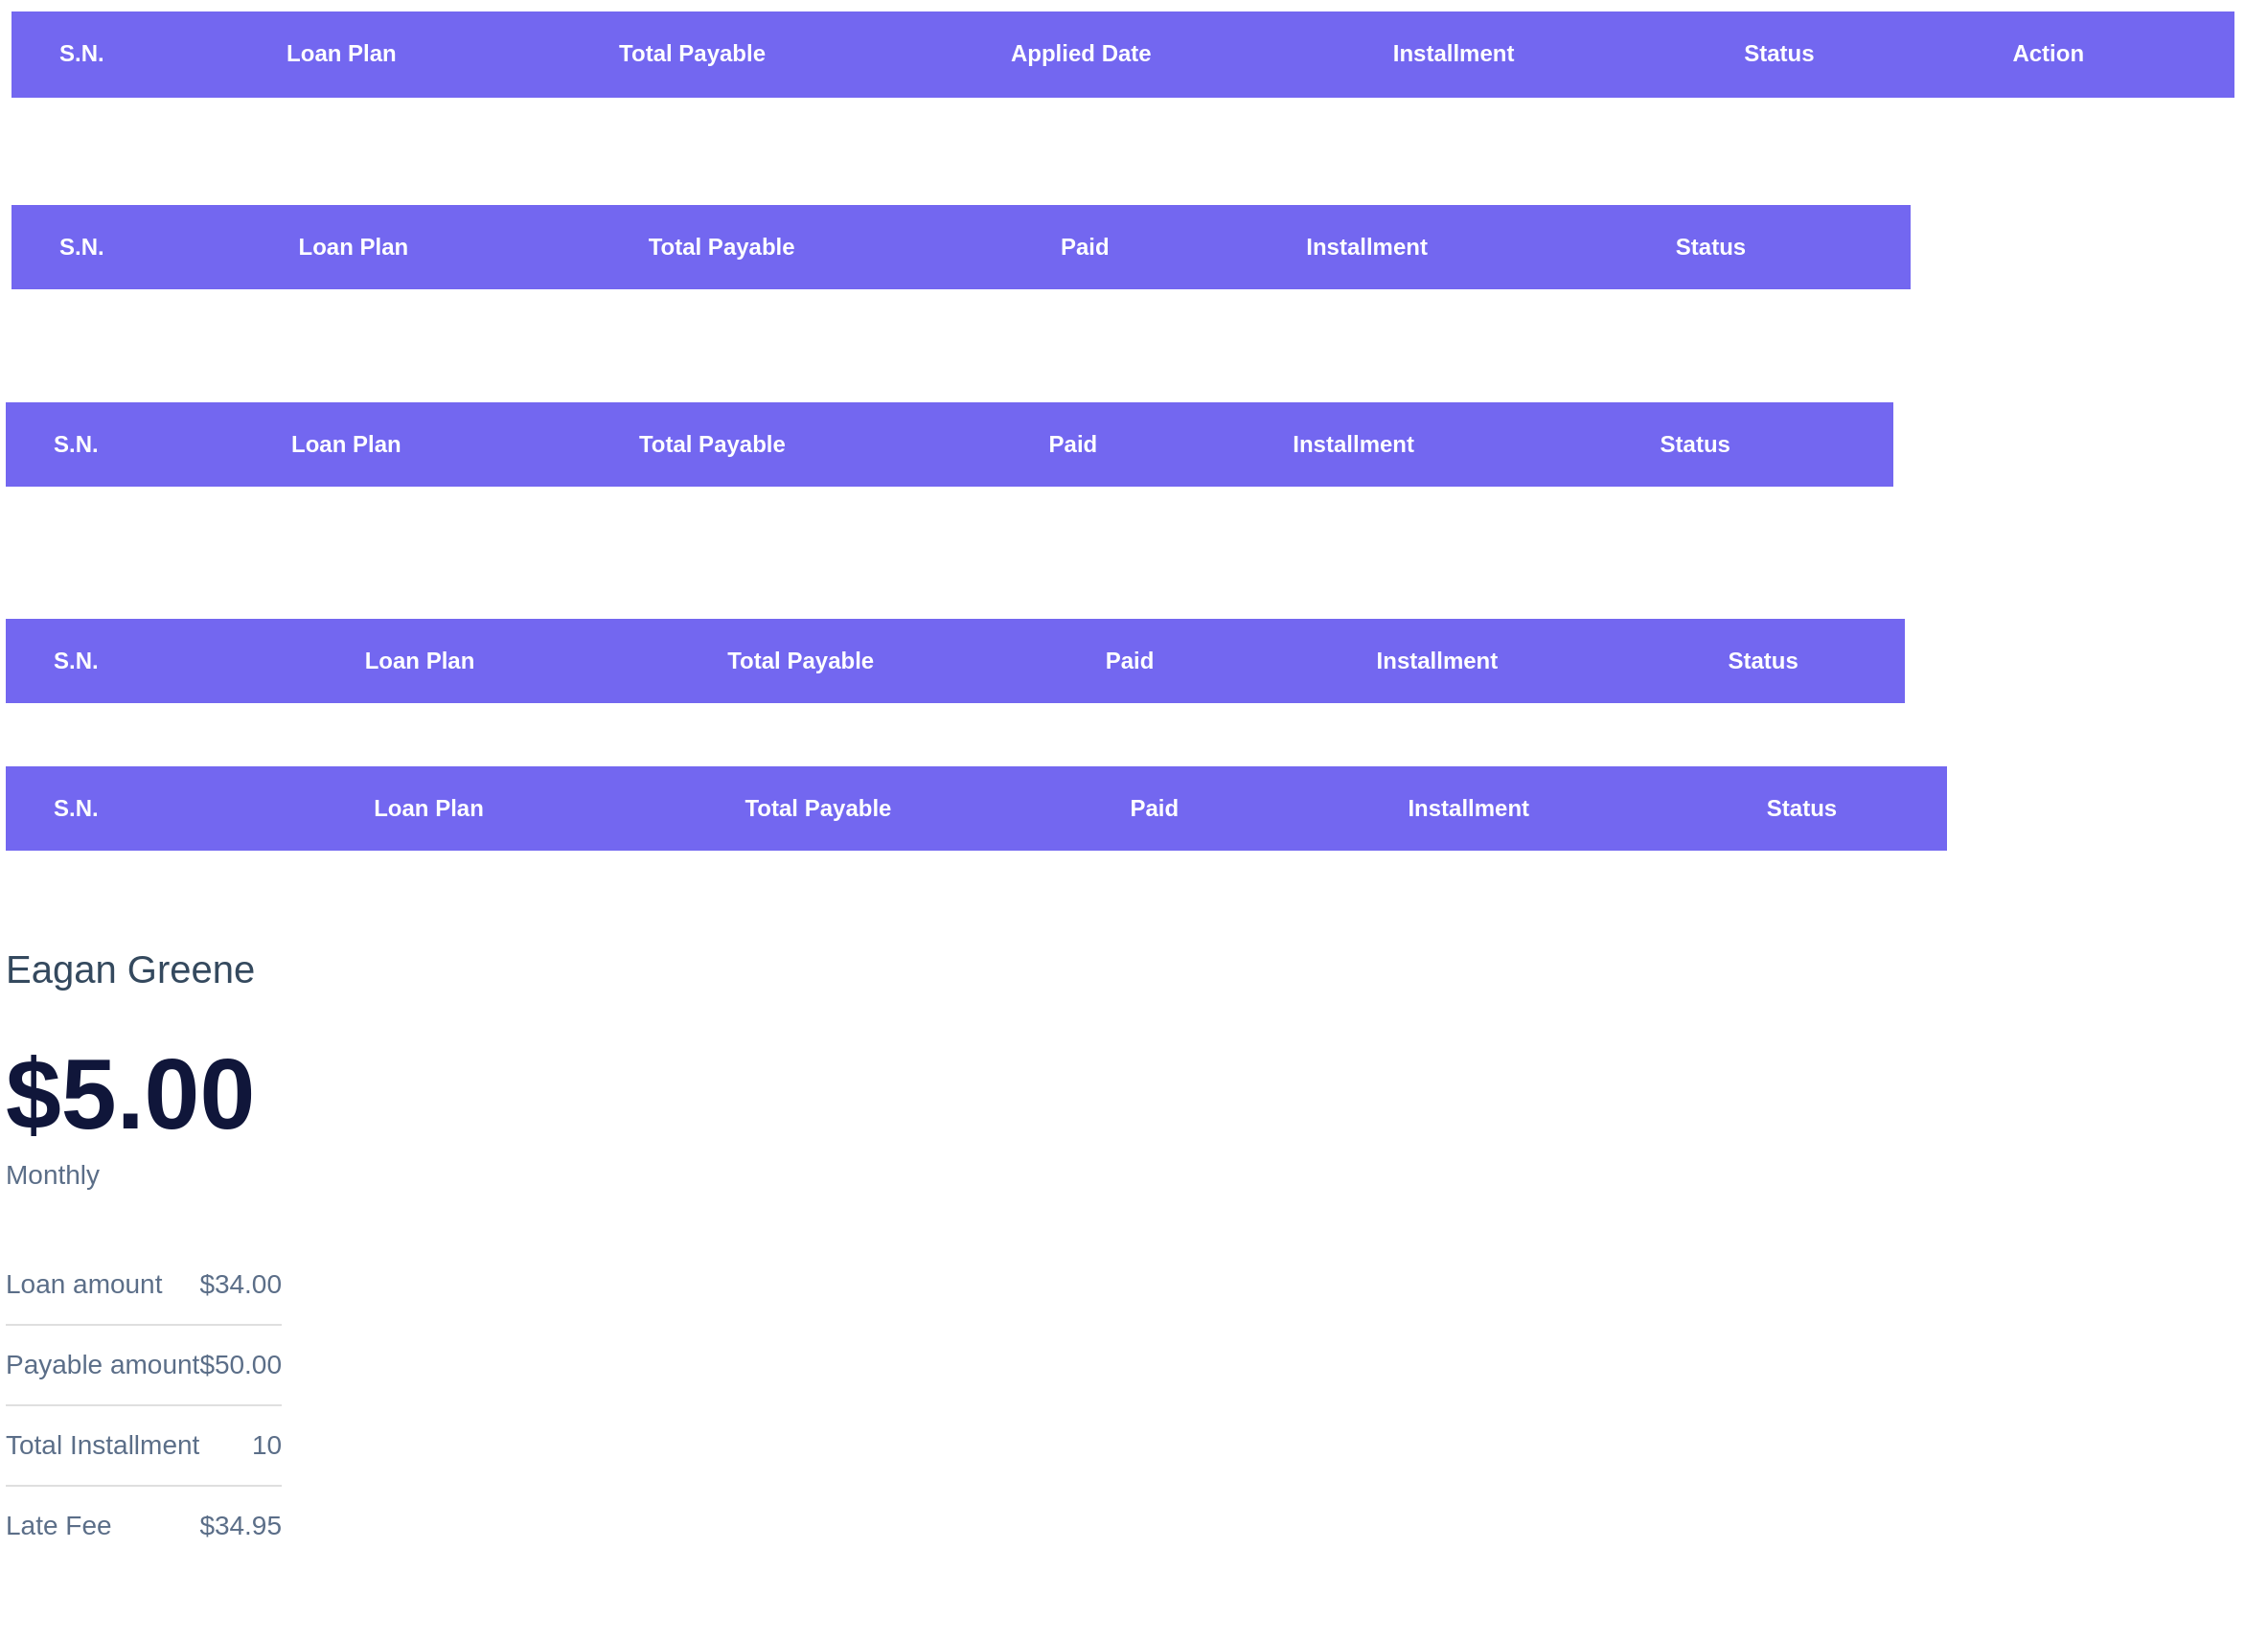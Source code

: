 <mxfile>
    <diagram id="7pBT7RrQmcITjA7JRtna" name="Page-1">
        <mxGraphModel dx="1787" dy="968" grid="0" gridSize="10" guides="1" tooltips="1" connect="1" arrows="1" fold="1" page="0" pageScale="1" pageWidth="850" pageHeight="1100" math="0" shadow="0">
            <root>
                <mxCell id="0"/>
                <mxCell id="1" parent="0"/>
                <mxCell id="15" value="&lt;table style=&quot;border-collapse: collapse; width: 1160.45px; margin-bottom: 0px; color: rgb(33, 37, 41); font-family: Bangla759, Montserrat, sans-serif; font-size: 24px; background-color: rgb(255, 255, 255);&quot; class=&quot;table table--light style--two&quot;&gt;&lt;thead style=&quot;box-sizing: border-box;&quot;&gt;&lt;tr style=&quot;box-sizing: border-box;&quot;&gt;&lt;th style=&quot;box-sizing: border-box; padding: 15px 25px; vertical-align: bottom; border: none; font-size: 0.75rem; color: rgb(255, 255, 255); background-color: rgb(115, 103, 240);&quot;&gt;S.N.&lt;/th&gt;&lt;th style=&quot;box-sizing: border-box; padding: 15px 25px; vertical-align: bottom; border: none; font-size: 0.75rem; color: rgb(255, 255, 255); background-color: rgb(115, 103, 240);&quot;&gt;Loan Plan&lt;/th&gt;&lt;th style=&quot;box-sizing: border-box; padding: 15px 25px; vertical-align: bottom; border: none; font-size: 0.75rem; color: rgb(255, 255, 255); background-color: rgb(115, 103, 240);&quot;&gt;Total Payable&lt;/th&gt;&lt;th style=&quot;box-sizing: border-box; padding: 15px 25px; vertical-align: bottom; border: none; font-size: 0.75rem; color: rgb(255, 255, 255); background-color: rgb(115, 103, 240);&quot;&gt;Applied Date&lt;/th&gt;&lt;th style=&quot;box-sizing: border-box; padding: 15px 25px; vertical-align: bottom; border: none; font-size: 0.75rem; color: rgb(255, 255, 255); background-color: rgb(115, 103, 240);&quot;&gt;Installment&lt;/th&gt;&lt;th style=&quot;box-sizing: border-box; padding: 15px 25px; vertical-align: bottom; border: none; font-size: 0.75rem; color: rgb(255, 255, 255); background-color: rgb(115, 103, 240);&quot;&gt;Status&lt;/th&gt;&lt;th style=&quot;box-sizing: border-box; padding: 15px 25px; vertical-align: bottom; border: none; font-size: 0.75rem; color: rgb(255, 255, 255); background-color: rgb(115, 103, 240);&quot;&gt;Action&lt;/th&gt;&lt;/tr&gt;&lt;/thead&gt;&lt;/table&gt;" style="text;html=1;align=left;verticalAlign=middle;resizable=0;points=[];autosize=1;strokeColor=none;fillColor=none;" vertex="1" parent="1">
                    <mxGeometry x="-288" y="69" width="1178" height="56" as="geometry"/>
                </mxCell>
                <mxCell id="16" value="&lt;table style=&quot;box-sizing: border-box; border-collapse: collapse; width: 990.92px; margin-bottom: 0px; color: rgb(33, 37, 41); font-family: Bangla291, Montserrat, sans-serif; font-size: 24px; font-style: normal; font-variant-ligatures: normal; font-variant-caps: normal; font-weight: 400; letter-spacing: normal; orphans: 2; text-transform: none; widows: 2; word-spacing: 0px; -webkit-text-stroke-width: 0px; background-color: rgb(255, 255, 255); text-decoration-thickness: initial; text-decoration-style: initial; text-decoration-color: initial;&quot; class=&quot;table table--light style--two&quot;&gt;&lt;thead style=&quot;box-sizing: border-box;&quot;&gt;&lt;tr style=&quot;box-sizing: border-box;&quot;&gt;&lt;th style=&quot;box-sizing: border-box; padding: 15px 25px; vertical-align: bottom; border: none; font-size: 0.75rem; font-weight: 600; color: rgb(255, 255, 255); background-color: rgb(115, 103, 240);&quot;&gt;S.N.&lt;/th&gt;&lt;th style=&quot;box-sizing: border-box; padding: 15px 25px; vertical-align: bottom; border: none; font-size: 0.75rem; color: rgb(255, 255, 255); background-color: rgb(115, 103, 240);&quot;&gt;Loan Plan&lt;/th&gt;&lt;th style=&quot;box-sizing: border-box; padding: 15px 25px; vertical-align: bottom; border: none; font-size: 0.75rem; color: rgb(255, 255, 255); background-color: rgb(115, 103, 240);&quot;&gt;Total Payable&lt;/th&gt;&lt;th style=&quot;box-sizing: border-box; padding: 15px 25px; vertical-align: bottom; border: none; font-size: 0.75rem; color: rgb(255, 255, 255); background-color: rgb(115, 103, 240);&quot;&gt;Paid&lt;/th&gt;&lt;th style=&quot;box-sizing: border-box; padding: 15px 25px; vertical-align: bottom; border: none; font-size: 0.75rem; color: rgb(255, 255, 255); background-color: rgb(115, 103, 240);&quot;&gt;Installment&lt;/th&gt;&lt;th style=&quot;box-sizing: border-box; padding: 15px 25px; vertical-align: bottom; border: none; font-size: 0.75rem; color: rgb(255, 255, 255); background-color: rgb(115, 103, 240);&quot;&gt;Status&lt;/th&gt;&lt;/tr&gt;&lt;/thead&gt;&lt;/table&gt;" style="text;whiteSpace=wrap;html=1;align=left;" vertex="1" parent="1">
                    <mxGeometry x="-288" y="169" width="547" height="66" as="geometry"/>
                </mxCell>
                <mxCell id="17" value="&lt;table style=&quot;box-sizing: border-box; border-collapse: collapse; width: 984.861px; margin-bottom: 0px; color: rgb(33, 37, 41); font-family: Bangla626, Montserrat, sans-serif; font-size: 24px; font-style: normal; font-variant-ligatures: normal; font-variant-caps: normal; font-weight: 400; letter-spacing: normal; orphans: 2; text-transform: none; widows: 2; word-spacing: 0px; -webkit-text-stroke-width: 0px; background-color: rgb(255, 255, 255); text-decoration-thickness: initial; text-decoration-style: initial; text-decoration-color: initial;&quot; class=&quot;table table--light style--two&quot;&gt;&lt;thead style=&quot;box-sizing: border-box;&quot;&gt;&lt;tr style=&quot;box-sizing: border-box;&quot;&gt;&lt;th style=&quot;box-sizing: border-box; padding: 15px 25px; vertical-align: bottom; border: none; font-size: 0.75rem; font-weight: 600; color: rgb(255, 255, 255); background-color: rgb(115, 103, 240);&quot;&gt;S.N.&lt;/th&gt;&lt;th style=&quot;box-sizing: border-box; padding: 15px 25px; vertical-align: bottom; border: none; font-size: 0.75rem; color: rgb(255, 255, 255); background-color: rgb(115, 103, 240);&quot;&gt;Loan Plan&lt;/th&gt;&lt;th style=&quot;box-sizing: border-box; padding: 15px 25px; vertical-align: bottom; border: none; font-size: 0.75rem; color: rgb(255, 255, 255); background-color: rgb(115, 103, 240);&quot;&gt;Total Payable&lt;/th&gt;&lt;th style=&quot;box-sizing: border-box; padding: 15px 25px; vertical-align: bottom; border: none; font-size: 0.75rem; color: rgb(255, 255, 255); background-color: rgb(115, 103, 240);&quot;&gt;Paid&lt;/th&gt;&lt;th style=&quot;box-sizing: border-box; padding: 15px 25px; vertical-align: bottom; border: none; font-size: 0.75rem; color: rgb(255, 255, 255); background-color: rgb(115, 103, 240);&quot;&gt;Installment&lt;/th&gt;&lt;th style=&quot;box-sizing: border-box; padding: 15px 25px; vertical-align: bottom; border: none; font-size: 0.75rem; color: rgb(255, 255, 255); background-color: rgb(115, 103, 240);&quot;&gt;Status&lt;/th&gt;&lt;/tr&gt;&lt;/thead&gt;&lt;/table&gt;" style="text;whiteSpace=wrap;html=1;align=left;" vertex="1" parent="1">
                    <mxGeometry x="-291.003" y="271.997" width="550" height="66" as="geometry"/>
                </mxCell>
                <mxCell id="19" value="&lt;table style=&quot;box-sizing: border-box; border-collapse: collapse; width: 990.833px; margin-bottom: 0px; color: rgb(33, 37, 41); font-family: Bangla826, Montserrat, sans-serif; font-size: 24px; font-style: normal; font-variant-ligatures: normal; font-variant-caps: normal; font-weight: 400; letter-spacing: normal; orphans: 2; text-align: left; text-transform: none; widows: 2; word-spacing: 0px; -webkit-text-stroke-width: 0px; background-color: rgb(255, 255, 255); text-decoration-thickness: initial; text-decoration-style: initial; text-decoration-color: initial;&quot; class=&quot;table table--light style--two&quot;&gt;&lt;thead style=&quot;box-sizing: border-box;&quot;&gt;&lt;tr style=&quot;box-sizing: border-box;&quot;&gt;&lt;th style=&quot;box-sizing: border-box; text-align: left; padding: 15px 25px; vertical-align: bottom; border: none; font-size: 0.75rem; font-weight: 600; color: rgb(255, 255, 255); background-color: rgb(115, 103, 240);&quot;&gt;S.N.&lt;/th&gt;&lt;th style=&quot;box-sizing: border-box; text-align: center; padding: 15px 25px; vertical-align: bottom; border: none; font-size: 0.75rem; color: rgb(255, 255, 255); background-color: rgb(115, 103, 240);&quot;&gt;Loan Plan&lt;/th&gt;&lt;th style=&quot;box-sizing: border-box; text-align: center; padding: 15px 25px; vertical-align: bottom; border: none; font-size: 0.75rem; color: rgb(255, 255, 255); background-color: rgb(115, 103, 240);&quot;&gt;Total Payable&lt;/th&gt;&lt;th style=&quot;box-sizing: border-box; text-align: center; padding: 15px 25px; vertical-align: bottom; border: none; font-size: 0.75rem; color: rgb(255, 255, 255); background-color: rgb(115, 103, 240);&quot;&gt;Paid&lt;/th&gt;&lt;th style=&quot;box-sizing: border-box; text-align: center; padding: 15px 25px; vertical-align: bottom; border: none; font-size: 0.75rem; color: rgb(255, 255, 255); background-color: rgb(115, 103, 240);&quot;&gt;Installment&lt;/th&gt;&lt;th style=&quot;box-sizing: border-box; text-align: center; padding: 15px 25px; vertical-align: bottom; border: none; font-size: 0.75rem; color: rgb(255, 255, 255); background-color: rgb(115, 103, 240);&quot;&gt;Status&lt;/th&gt;&lt;/tr&gt;&lt;/thead&gt;&lt;/table&gt;" style="text;whiteSpace=wrap;html=1;" vertex="1" parent="1">
                    <mxGeometry x="-291.007" y="385.003" width="550" height="66" as="geometry"/>
                </mxCell>
                <mxCell id="20" value="&lt;table style=&quot;box-sizing: border-box; border-collapse: collapse; width: 1012.62px; margin-bottom: 0px; color: rgb(33, 37, 41); font-family: Bangla635, Montserrat, sans-serif; font-size: 24px; font-style: normal; font-variant-ligatures: normal; font-variant-caps: normal; font-weight: 400; letter-spacing: normal; orphans: 2; text-align: left; text-transform: none; widows: 2; word-spacing: 0px; -webkit-text-stroke-width: 0px; background-color: rgb(255, 255, 255); text-decoration-thickness: initial; text-decoration-style: initial; text-decoration-color: initial;&quot; class=&quot;table table--light style--two&quot;&gt;&lt;thead style=&quot;box-sizing: border-box;&quot;&gt;&lt;tr style=&quot;box-sizing: border-box;&quot;&gt;&lt;th style=&quot;box-sizing: border-box; text-align: left; padding: 15px 25px; vertical-align: bottom; border: none; font-size: 0.75rem; font-weight: 600; color: rgb(255, 255, 255); background-color: rgb(115, 103, 240);&quot;&gt;S.N.&lt;/th&gt;&lt;th style=&quot;box-sizing: border-box; text-align: center; padding: 15px 25px; vertical-align: bottom; border: none; font-size: 0.75rem; color: rgb(255, 255, 255); background-color: rgb(115, 103, 240);&quot;&gt;Loan Plan&lt;/th&gt;&lt;th style=&quot;box-sizing: border-box; text-align: center; padding: 15px 25px; vertical-align: bottom; border: none; font-size: 0.75rem; color: rgb(255, 255, 255); background-color: rgb(115, 103, 240);&quot;&gt;Total Payable&lt;/th&gt;&lt;th style=&quot;box-sizing: border-box; text-align: center; padding: 15px 25px; vertical-align: bottom; border: none; font-size: 0.75rem; color: rgb(255, 255, 255); background-color: rgb(115, 103, 240);&quot;&gt;Paid&lt;/th&gt;&lt;th style=&quot;box-sizing: border-box; text-align: center; padding: 15px 25px; vertical-align: bottom; border: none; font-size: 0.75rem; color: rgb(255, 255, 255); background-color: rgb(115, 103, 240);&quot;&gt;Installment&lt;/th&gt;&lt;th style=&quot;box-sizing: border-box; text-align: center; padding: 15px 25px; vertical-align: bottom; border: none; font-size: 0.75rem; color: rgb(255, 255, 255); background-color: rgb(115, 103, 240);&quot;&gt;Status&lt;/th&gt;&lt;/tr&gt;&lt;/thead&gt;&lt;/table&gt;" style="text;whiteSpace=wrap;html=1;" vertex="1" parent="1">
                    <mxGeometry x="-291.003" y="462.003" width="550" height="66" as="geometry"/>
                </mxCell>
                <mxCell id="21" value="&lt;h4 style=&quot;box-sizing: border-box; margin: 0px 0px 20px; font-weight: 500; line-height: 1.4; font-size: 1.25rem; color: rgb(52, 73, 94); font-family: Bangla808, Montserrat, sans-serif; font-style: normal; font-variant-ligatures: normal; font-variant-caps: normal; letter-spacing: normal; orphans: 2; text-align: left; text-indent: 0px; text-transform: none; widows: 2; word-spacing: 0px; -webkit-text-stroke-width: 0px; background-color: rgb(255, 255, 255); text-decoration-thickness: initial; text-decoration-style: initial; text-decoration-color: initial;&quot; class=&quot;package-name mb-20&quot;&gt;Eagan Greene&lt;/h4&gt;&lt;span style=&quot;box-sizing: border-box; margin-bottom: 0px; font-size: 52px; font-family: Bangla808, Montserrat, sans-serif; font-style: normal; font-variant-ligatures: normal; font-variant-caps: normal; letter-spacing: normal; orphans: 2; text-align: left; text-indent: 0px; text-transform: none; widows: 2; word-spacing: 0px; -webkit-text-stroke-width: 0px; background-color: rgb(255, 255, 255); text-decoration-thickness: initial; text-decoration-style: initial; text-decoration-color: initial; color: rgb(16, 22, 58) !important; font-weight: 700 !important;&quot; class=&quot;price text--dark font-weight-bold&quot;&gt;$5.00&lt;/span&gt;&lt;span style=&quot;color: rgb(33, 37, 41); font-family: Bangla808, Montserrat, sans-serif; font-size: 24px; font-style: normal; font-variant-ligatures: normal; font-variant-caps: normal; font-weight: 400; letter-spacing: normal; orphans: 2; text-align: left; text-indent: 0px; text-transform: none; widows: 2; word-spacing: 0px; -webkit-text-stroke-width: 0px; background-color: rgb(255, 255, 255); text-decoration-thickness: initial; text-decoration-style: initial; text-decoration-color: initial; float: none; display: inline !important;&quot;&gt;&lt;/span&gt;&lt;p style=&quot;box-sizing: border-box; margin-top: 0px; margin-bottom: 0px; color: rgb(91, 110, 136); font-size: 0.875rem; line-height: 1.7; font-weight: 400; font-family: Bangla808, Montserrat, sans-serif; font-style: normal; font-variant-ligatures: normal; font-variant-caps: normal; letter-spacing: normal; orphans: 2; text-align: left; text-indent: 0px; text-transform: none; widows: 2; word-spacing: 0px; -webkit-text-stroke-width: 0px; background-color: rgb(255, 255, 255); text-decoration-thickness: initial; text-decoration-style: initial; text-decoration-color: initial;&quot;&gt;Monthly&lt;/p&gt;&lt;ul style=&quot;box-sizing: border-box; padding: 0px; margin-right: 0px; margin-left: 0px; list-style: none; display: flex; flex-direction: column; border-radius: 0px; color: rgb(33, 37, 41); font-family: Bangla808, Montserrat, sans-serif; font-size: 24px; font-style: normal; font-variant-ligatures: normal; font-variant-caps: normal; font-weight: 400; letter-spacing: normal; orphans: 2; text-align: left; text-indent: 0px; text-transform: none; widows: 2; word-spacing: 0px; -webkit-text-stroke-width: 0px; background-color: rgb(255, 255, 255); text-decoration-thickness: initial; text-decoration-style: initial; text-decoration-color: initial; margin-top: 1.5rem !important; margin-bottom: 1.5rem !important;&quot; class=&quot;list-group list-group-flush my-4&quot;&gt;&lt;li style=&quot;box-sizing: border-box; color: rgb(91, 110, 136); margin-bottom: 0px; font-size: 0.875rem; position: relative; display: flex !important; padding-top: 0.75rem; padding-right: 0px !important; padding-bottom: 0.75rem; padding-left: 0px !important; background-color: rgb(255, 255, 255); border-width: 0px 0px 1px; border-style: solid; border-color: rgba(0, 0, 0, 0.125); border-image: initial; justify-content: space-between !important; align-items: center !important; border-top-left-radius: inherit; border-top-right-radius: inherit;&quot; class=&quot;list-group-item d-flex justify-content-between align-items-center px-0&quot;&gt;Loan amount&lt;span style=&quot;box-sizing: border-box; color: rgb(91, 110, 136); margin-bottom: 0px;&quot;&gt;$34.00&lt;/span&gt;&lt;/li&gt;&lt;li style=&quot;box-sizing: border-box; color: rgb(91, 110, 136); margin-bottom: 0px; font-size: 0.875rem; position: relative; display: flex !important; padding-top: 0.75rem; padding-right: 0px !important; padding-bottom: 0.75rem; padding-left: 0px !important; background-color: rgb(255, 255, 255); border-width: 0px 0px 1px; border-style: solid; border-color: rgba(0, 0, 0, 0.125); border-image: initial; justify-content: space-between !important; align-items: center !important;&quot; class=&quot;list-group-item d-flex justify-content-between align-items-center px-0&quot;&gt;Payable amount&lt;span style=&quot;box-sizing: border-box; color: rgb(91, 110, 136); margin-bottom: 0px;&quot;&gt;$50.00&lt;/span&gt;&lt;/li&gt;&lt;li style=&quot;box-sizing: border-box; color: rgb(91, 110, 136); margin-bottom: 0px; font-size: 0.875rem; position: relative; display: flex !important; padding-top: 0.75rem; padding-right: 0px !important; padding-bottom: 0.75rem; padding-left: 0px !important; background-color: rgb(255, 255, 255); border-width: 0px 0px 1px; border-style: solid; border-color: rgba(0, 0, 0, 0.125); border-image: initial; justify-content: space-between !important; align-items: center !important;&quot; class=&quot;list-group-item d-flex justify-content-between align-items-center px-0&quot;&gt;Total Installment&lt;span style=&quot;box-sizing: border-box; color: rgb(91, 110, 136); margin-bottom: 0px;&quot;&gt;10&lt;/span&gt;&lt;/li&gt;&lt;li style=&quot;box-sizing: border-box; color: rgb(91, 110, 136); margin-bottom: 0px; font-size: 0.875rem; position: relative; display: flex !important; padding-top: 0.75rem; padding-right: 0px !important; padding-bottom: 0.75rem; padding-left: 0px !important; background-color: rgb(255, 255, 255); border: 0px solid rgba(0, 0, 0, 0.125); justify-content: space-between !important; align-items: center !important; border-bottom-right-radius: inherit; border-bottom-left-radius: inherit;&quot; class=&quot;list-group-item d-flex justify-content-between align-items-center px-0&quot;&gt;Late Fee&lt;span style=&quot;box-sizing: border-box; color: rgb(91, 110, 136); margin-bottom: 0px;&quot;&gt;$34.95&lt;/span&gt;&lt;/li&gt;&lt;/ul&gt;" style="text;whiteSpace=wrap;html=1;" vertex="1" parent="1">
                    <mxGeometry x="-291.0" y="554.0" width="190" height="370" as="geometry"/>
                </mxCell>
            </root>
        </mxGraphModel>
    </diagram>
</mxfile>
